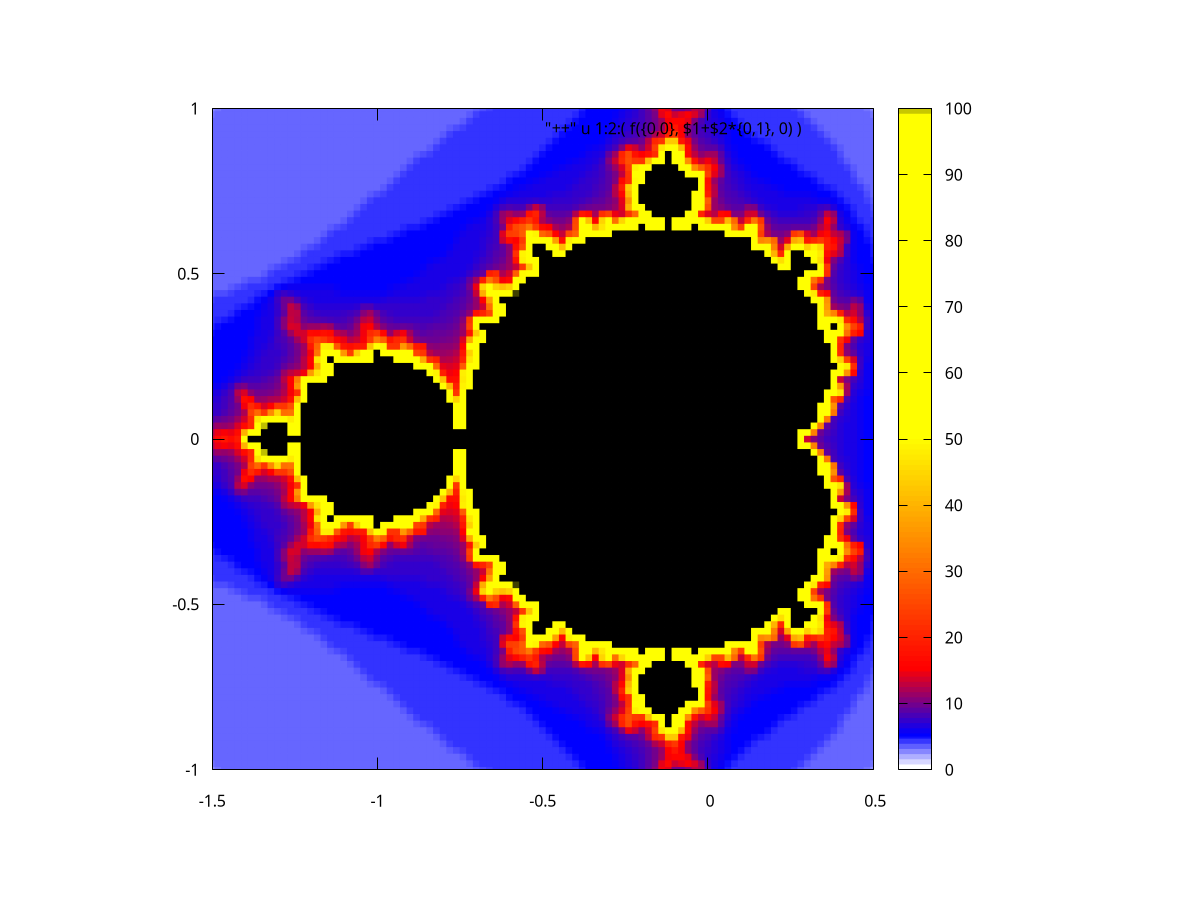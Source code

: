 set size sq; set view map

set samples 500; set isosamples 500

MAXITR = 100
f(z,c,k) = abs(z)>2 || k>=MAXITR ? k : f(z**2+c,c,k+1)

set palette defined ( 0 'white', 5 'blue', 15 'red', 50 'yellow', 99 'yellow', 100 'black' )

splot [-1.5:0.5][-1:1] "++" u 1:2:( f({0,0}, $1+$2*{0,1}, 0) ) w pm3d
